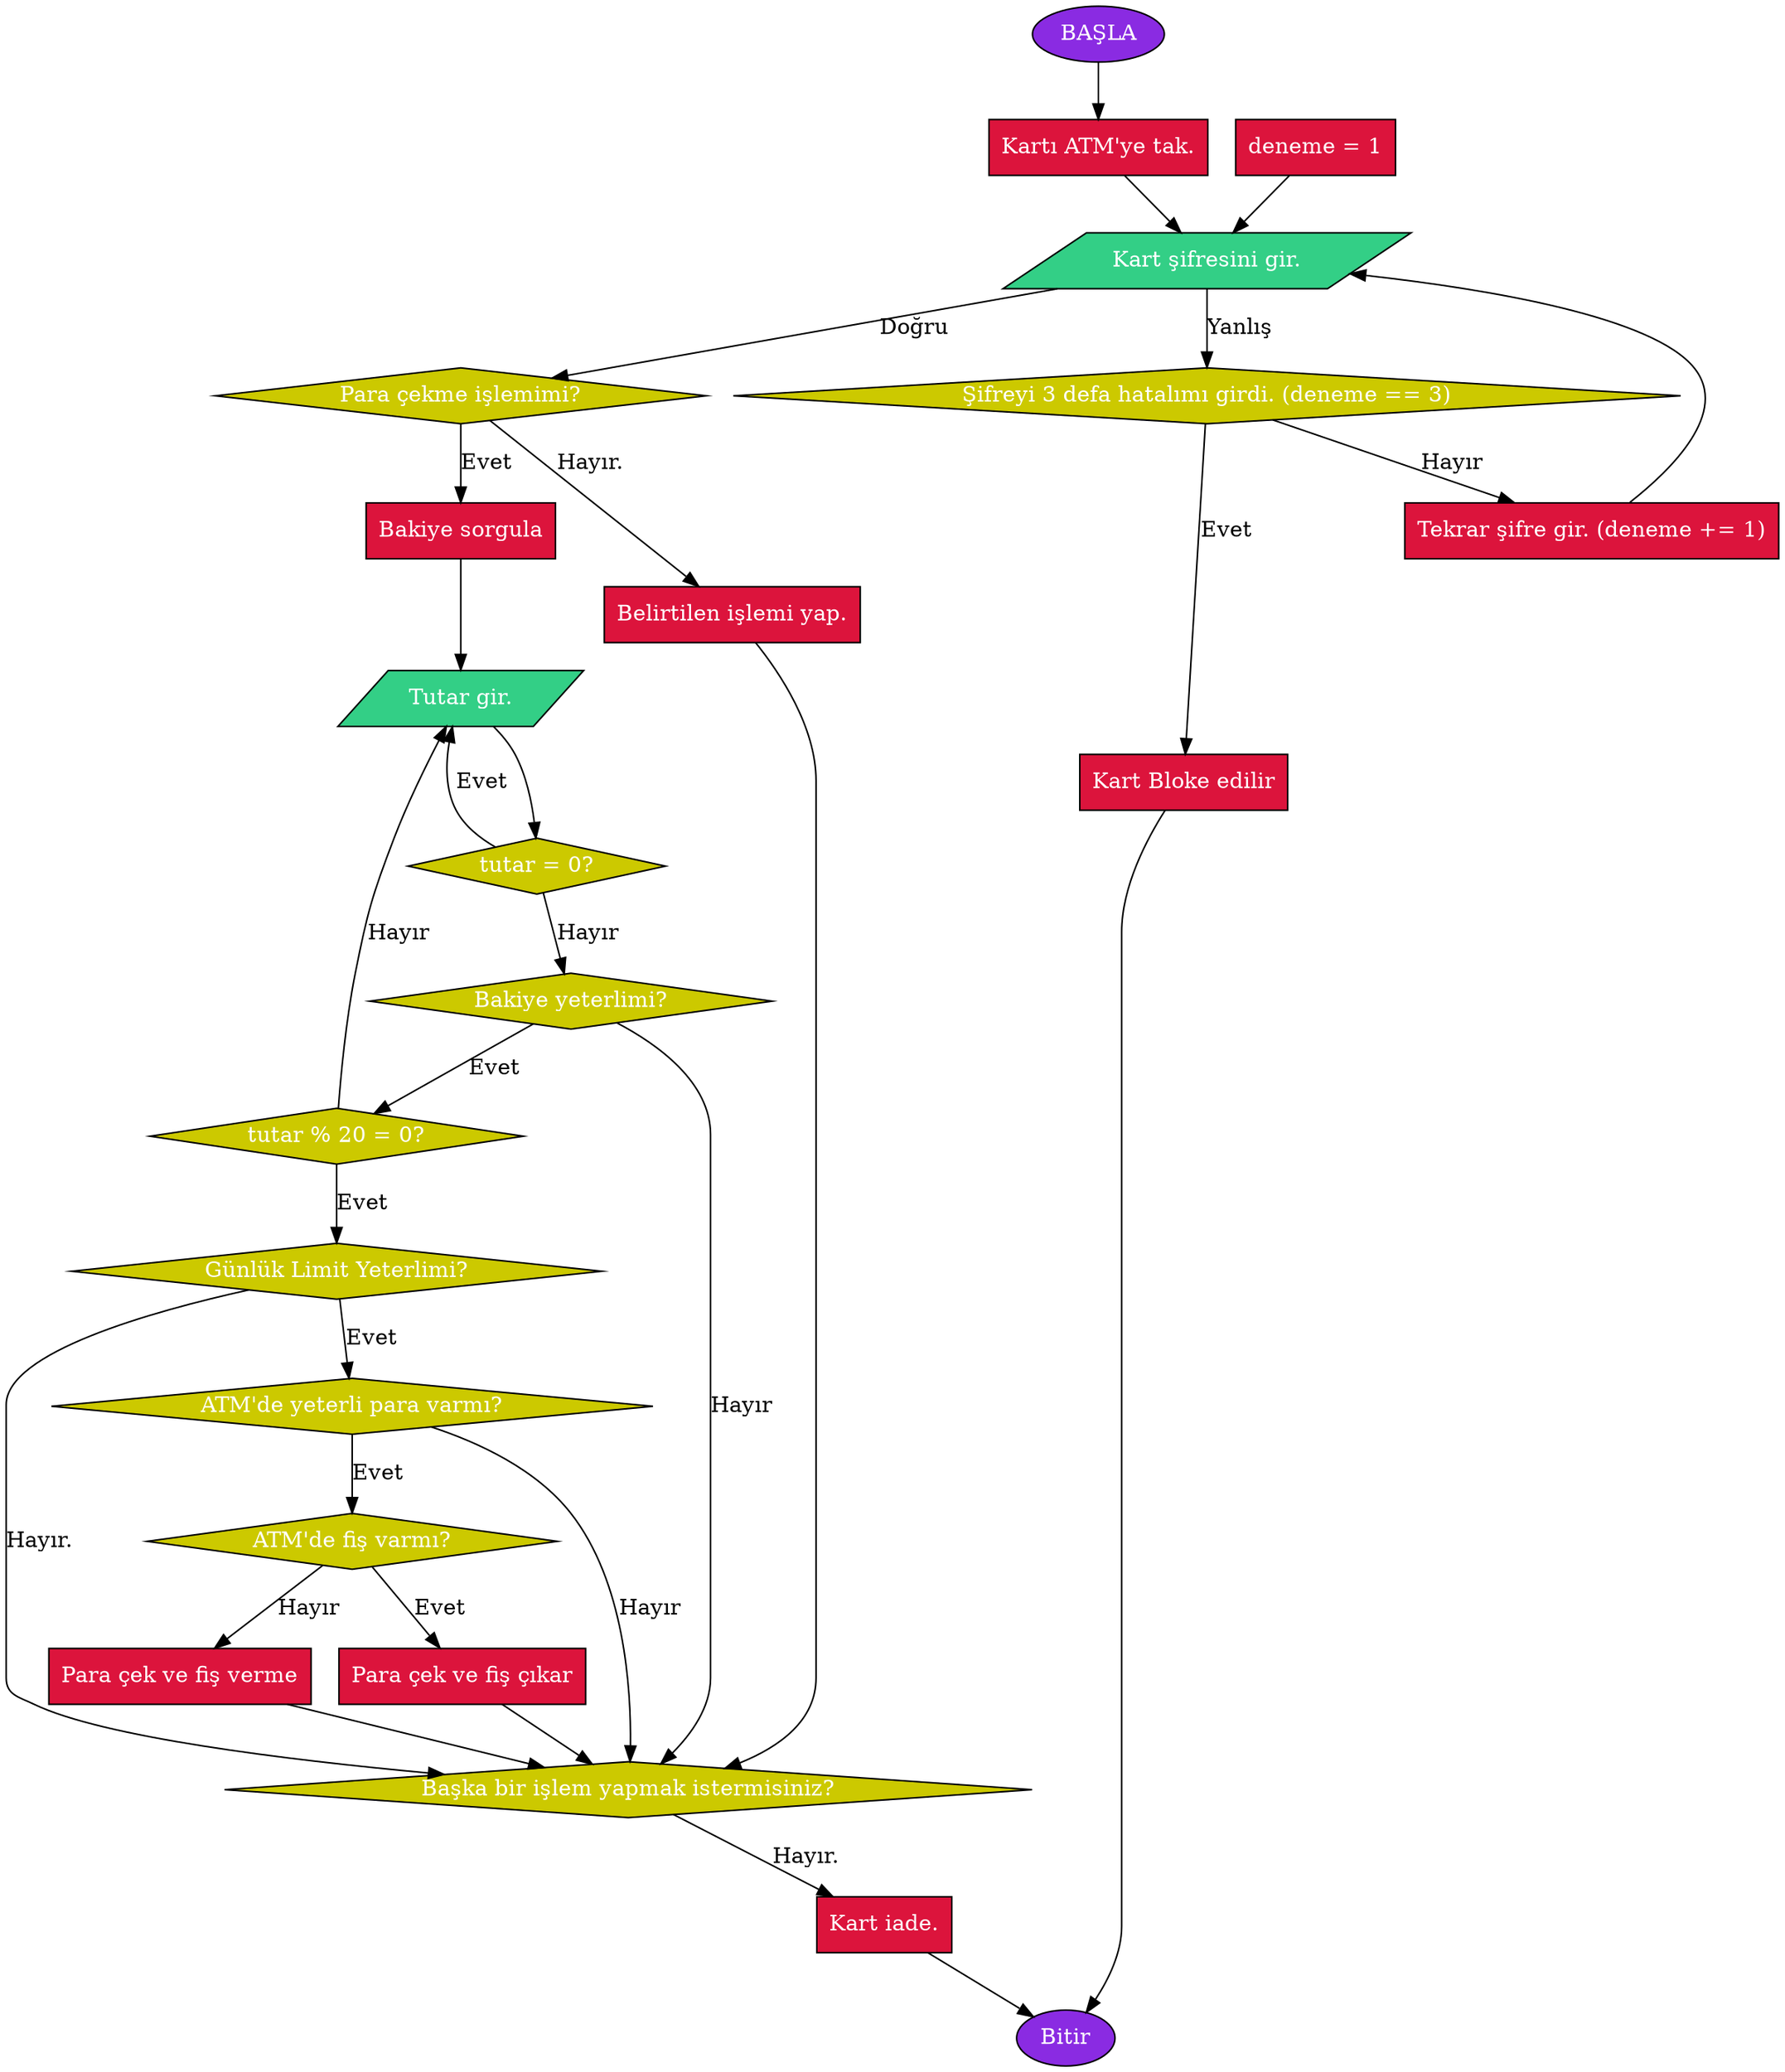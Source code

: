 digraph G {
    rankdir=TB;
    start [shape=oval, label="BAŞLA" style="filled", fillcolor=blueviolet, fontcolor=white];
    kart [shape=rectangle label="Kartı ATM'ye tak." style="filled", fillcolor=crimson, fontcolor=white]
    islem [shape=diamond label="Para çekme işlemimi?"style="filled", fillcolor="#ccc900", fontcolor=white]
    baskaislem [shape=rectangle label="Belirtilen işlemi yap." style="filled", fillcolor=crimson, fontcolor=white]
    deneme [shape=rectangle label="deneme = 1" style="filled", fillcolor=crimson, fontcolor=white]
    sifre [shape=parallelogram label="Kart şifresini gir." style="filled", fillcolor="#33cf86", fontcolor=white]
    sifreyanlis [shape=diamond label="Şifreyi 3 defa hatalımı girdi. (deneme == 3)" style="filled", fillcolor="#ccc900", fontcolor=white]
    sifreyanlisbloke [shape=rectangle label="Kart Bloke edilir" style="filled", fillcolor=crimson, fontcolor=white]
    sifreyanlishakkivar[shape=rectangle label="Tekrar şifre gir. (deneme += 1)" style="filled", fillcolor=crimson, fontcolor=white]
    sifredogru [shape=rectangle label="Bakiye sorgula" style="filled", fillcolor=crimson, fontcolor=white]
    tutar [shape=parallelogram label="Tutar gir." style="filled", fillcolor="#33cf86", fontcolor=white]
    bakiyekontrol [shape=diamond label="Bakiye yeterlimi?" style="filled", fillcolor="#ccc900", fontcolor=white]
    bakiyeyeterli [shape=diamond label="tutar % 20 = 0?" style="filled", fillcolor="#ccc900", fontcolor=white]
    tutargecerli [shape=diamond label="tutar = 0?" style="filled", fillcolor="#ccc900", fontcolor=white]
    yirmininkati [shape=diamond label="Günlük Limit Yeterlimi?" style="filled", fillcolor="#ccc900", fontcolor=white]
    limityeterli [shape=rectangle label="Para çek ve fiş çıkar"style="filled", fillcolor=crimson, fontcolor=white]
    limityeterli2 [shape=rectangle label="Para çek ve fiş verme"style="filled", fillcolor=crimson, fontcolor=white]
    baskabirislem [shape=diamond label="Başka bir işlem yapmak istermisiniz?" style="filled", fillcolor="#ccc900", fontcolor=white]
    kartiade [shape=rectangle label="Kart iade."style="filled", fillcolor=crimson, fontcolor=white]
    Bitir [shape= oval style="filled", fillcolor=blueviolet, fontcolor=white]
    yeterliparavarmi [shape=diamond, label="ATM'de yeterli para varmı?" style="filled", fillcolor="#ccc900", fontcolor=white]
    fisvarmi [shape=diamond label="ATM'de fiş varmı?" style="filled", fillcolor="#ccc900", fontcolor=white]

    start -> kart;
    kart -> sifre
    islem -> baskaislem [label="Hayır."]
    islem -> sifredogru [label="Evet"]
    deneme -> sifre
    sifre -> sifreyanlis [label="Yanlış"]
    sifreyanlis -> sifreyanlisbloke [label="Evet"]
    sifreyanlis -> sifreyanlishakkivar [label="Hayır"]
    sifreyanlishakkivar -> sifre
    sifre -> islem [label="Doğru"]
    sifredogru -> tutar -> tutargecerli
    tutargecerli -> bakiyekontrol [label="Hayır"]
    tutargecerli -> tutar [label="Evet"]
    bakiyekontrol -> baskabirislem [label="Hayır"]
    bakiyekontrol -> bakiyeyeterli [label="Evet"]
    bakiyeyeterli -> tutar [label="Hayır"]
    bakiyeyeterli -> yirmininkati [label="Evet"]
    yirmininkati -> yeterliparavarmi [label="Evet"]
    yeterliparavarmi -> baskabirislem [label="Hayır"]
    yeterliparavarmi -> fisvarmi [label="Evet"]
    fisvarmi -> limityeterli [label="Evet"]
    fisvarmi -> limityeterli2 [label="Hayır"]
    limityeterli2 -> baskabirislem
    yirmininkati -> baskabirislem [label="Hayır."]
    limityeterli -> baskabirislem
    baskabirislem -> kartiade [label="Hayır."]
    baskaislem -> baskabirislem
    kartiade -> Bitir 
    sifreyanlisbloke -> Bitir
}